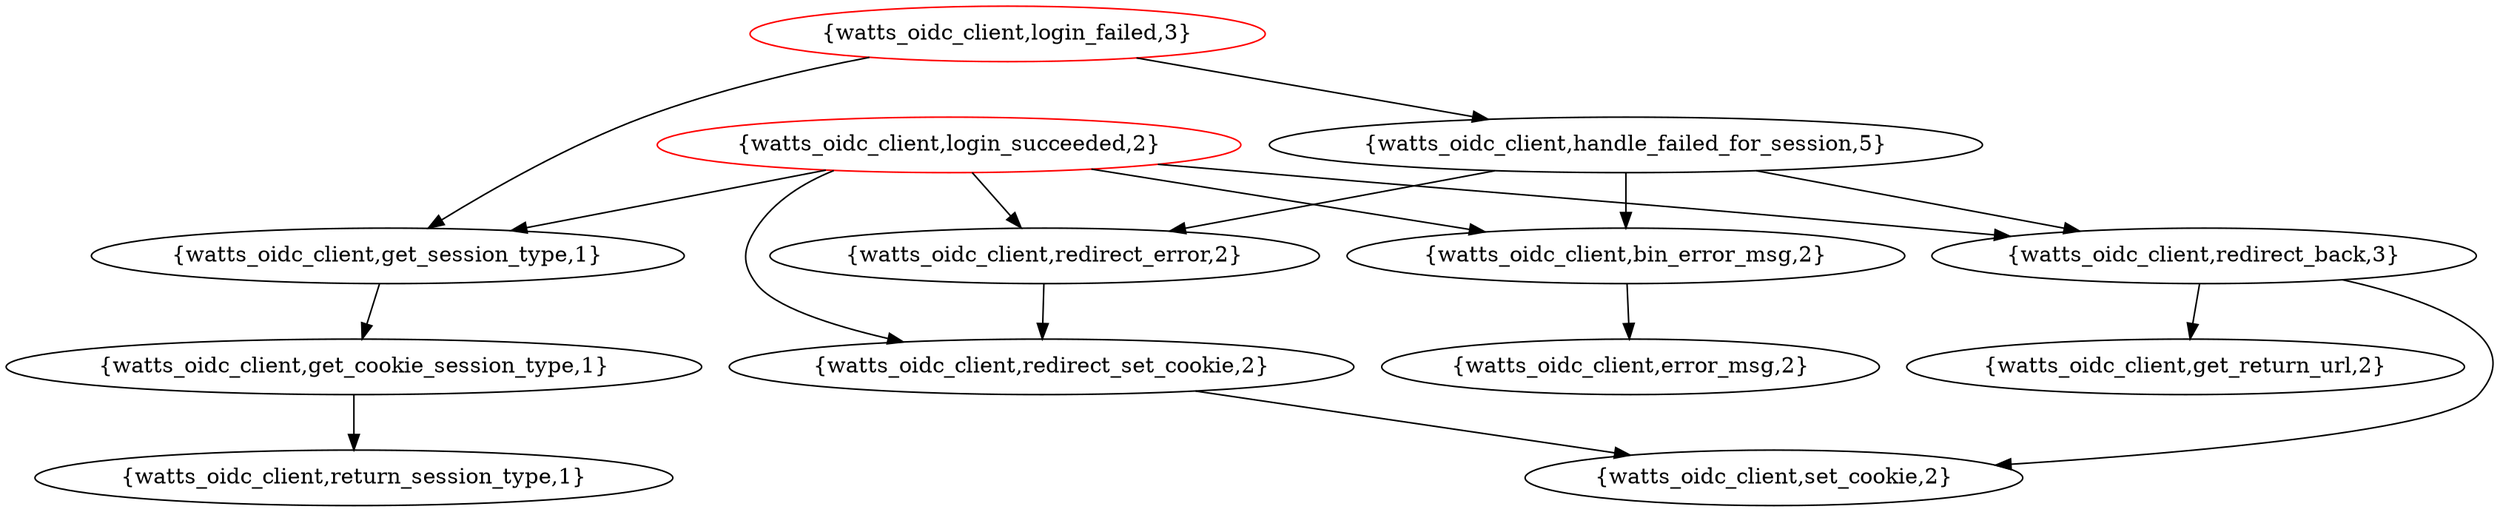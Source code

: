 digraph CG {"{watts_oidc_client,bin_error_msg,2}" [width=3.300000 heigth=0.400000 ];
"{watts_oidc_client,error_msg,2}" [width=2.750000 heigth=0.400000 ];
"{watts_oidc_client,get_cookie_session_type,1}" [width=3.850000 heigth=0.400000 ];
"{watts_oidc_client,get_return_url,2}" [width=3.300000 heigth=0.400000 ];
"{watts_oidc_client,get_session_type,1}" [width=3.300000 heigth=0.400000 ];
"{watts_oidc_client,handle_failed_for_session,5}" [width=4.400000 heigth=0.400000 ];
"{watts_oidc_client,login_failed,3}" [width=3.300000 heigth=0.400000 color=red ];
"{watts_oidc_client,login_succeeded,2}" [width=3.300000 heigth=0.400000 color=red ];
"{watts_oidc_client,redirect_back,3}" [width=3.300000 heigth=0.400000 ];
"{watts_oidc_client,redirect_error,2}" [width=3.300000 heigth=0.400000 ];
"{watts_oidc_client,redirect_set_cookie,2}" [width=3.850000 heigth=0.400000 ];
"{watts_oidc_client,return_session_type,1}" [width=3.850000 heigth=0.400000 ];
"{watts_oidc_client,set_cookie,2}" [width=2.750000 heigth=0.400000 ];
"{watts_oidc_client,login_failed,3}" -> "{watts_oidc_client,get_session_type,1}" [];
"{watts_oidc_client,login_succeeded,2}" -> "{watts_oidc_client,get_session_type,1}" [];
"{watts_oidc_client,redirect_back,3}" -> "{watts_oidc_client,get_return_url,2}" [];
"{watts_oidc_client,handle_failed_for_session,5}" -> "{watts_oidc_client,redirect_error,2}" [];
"{watts_oidc_client,login_succeeded,2}" -> "{watts_oidc_client,redirect_set_cookie,2}" [];
"{watts_oidc_client,redirect_set_cookie,2}" -> "{watts_oidc_client,set_cookie,2}" [];
"{watts_oidc_client,login_succeeded,2}" -> "{watts_oidc_client,redirect_error,2}" [];
"{watts_oidc_client,login_succeeded,2}" -> "{watts_oidc_client,redirect_back,3}" [];
"{watts_oidc_client,bin_error_msg,2}" -> "{watts_oidc_client,error_msg,2}" [];
"{watts_oidc_client,login_failed,3}" -> "{watts_oidc_client,handle_failed_for_session,5}" [];
"{watts_oidc_client,handle_failed_for_session,5}" -> "{watts_oidc_client,redirect_back,3}" [];
"{watts_oidc_client,redirect_error,2}" -> "{watts_oidc_client,redirect_set_cookie,2}" [];
"{watts_oidc_client,get_cookie_session_type,1}" -> "{watts_oidc_client,return_session_type,1}" [];
"{watts_oidc_client,handle_failed_for_session,5}" -> "{watts_oidc_client,bin_error_msg,2}" [];
"{watts_oidc_client,login_succeeded,2}" -> "{watts_oidc_client,bin_error_msg,2}" [];
"{watts_oidc_client,redirect_back,3}" -> "{watts_oidc_client,set_cookie,2}" [];
"{watts_oidc_client,get_session_type,1}" -> "{watts_oidc_client,get_cookie_session_type,1}" [];
graph [CG=CG]}